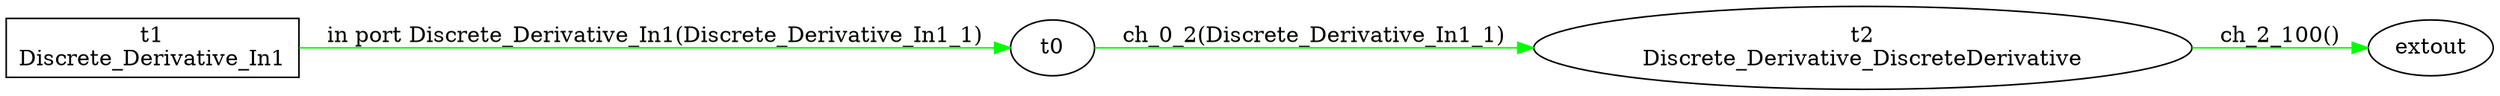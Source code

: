 digraph csp {
	graph [rankdir=LR];
	Discrete_Derivative_DiscreteDerivative	 [label="t2\nDiscrete_Derivative_DiscreteDerivative"];
	t0 -> Discrete_Derivative_DiscreteDerivative	 [color=green,
		label="ch_0_2(Discrete_Derivative_In1_1)"];
	extout	 [label=extout];
	Discrete_Derivative_In1	 [label="t1\nDiscrete_Derivative_In1",
		shape=box];
	Discrete_Derivative_In1 -> t0	 [color=green,
		label="in port Discrete_Derivative_In1(Discrete_Derivative_In1_1)"];
	Discrete_Derivative_DiscreteDerivative -> extout	 [color=green,
		label="ch_2_100()"];
}

